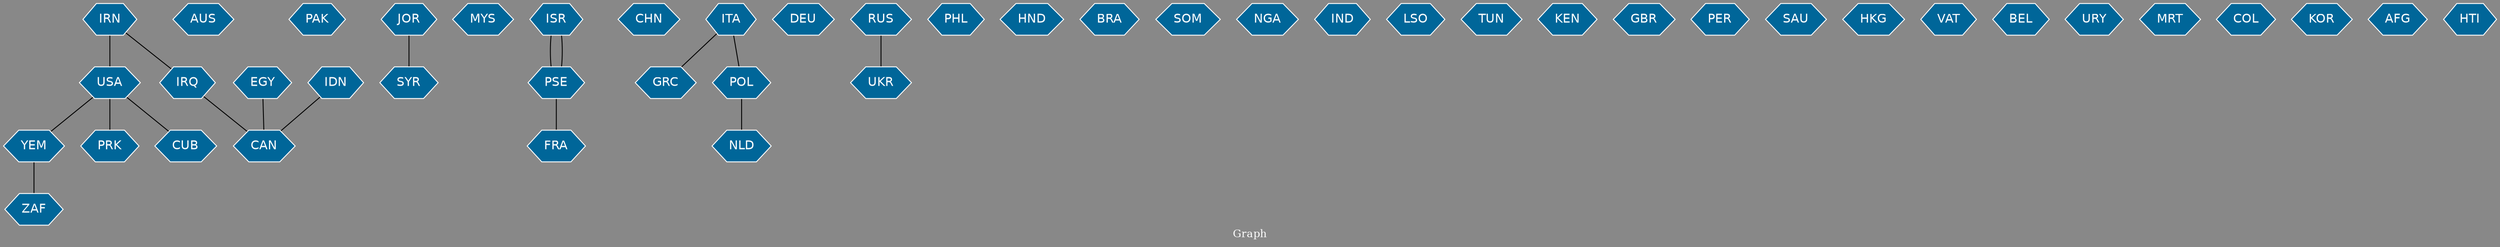 // Countries together in item graph
graph {
	graph [bgcolor="#888888" fontcolor=white fontsize=12 label="Graph" outputorder=edgesfirst overlap=prism]
	node [color=white fillcolor="#006699" fontcolor=white fontname=Helvetica shape=hexagon style=filled]
	edge [arrowhead=open color=black fontcolor=white fontname=Courier fontsize=12]
		USA [label=USA]
		ZAF [label=ZAF]
		AUS [label=AUS]
		CAN [label=CAN]
		PAK [label=PAK]
		YEM [label=YEM]
		JOR [label=JOR]
		IRN [label=IRN]
		IRQ [label=IRQ]
		MYS [label=MYS]
		ISR [label=ISR]
		CHN [label=CHN]
		ITA [label=ITA]
		GRC [label=GRC]
		DEU [label=DEU]
		UKR [label=UKR]
		PHL [label=PHL]
		HND [label=HND]
		RUS [label=RUS]
		BRA [label=BRA]
		SOM [label=SOM]
		PSE [label=PSE]
		EGY [label=EGY]
		NGA [label=NGA]
		IND [label=IND]
		LSO [label=LSO]
		TUN [label=TUN]
		POL [label=POL]
		FRA [label=FRA]
		KEN [label=KEN]
		GBR [label=GBR]
		PER [label=PER]
		IDN [label=IDN]
		PRK [label=PRK]
		SYR [label=SYR]
		SAU [label=SAU]
		HKG [label=HKG]
		CUB [label=CUB]
		VAT [label=VAT]
		BEL [label=BEL]
		URY [label=URY]
		MRT [label=MRT]
		COL [label=COL]
		KOR [label=KOR]
		AFG [label=AFG]
		HTI [label=HTI]
		NLD [label=NLD]
			USA -- YEM [weight=1]
			PSE -- ISR [weight=1]
			PSE -- FRA [weight=1]
			ISR -- PSE [weight=1]
			IRQ -- CAN [weight=1]
			EGY -- CAN [weight=1]
			ITA -- GRC [weight=1]
			YEM -- ZAF [weight=1]
			RUS -- UKR [weight=1]
			IRN -- IRQ [weight=1]
			IDN -- CAN [weight=1]
			USA -- CUB [weight=1]
			ITA -- POL [weight=1]
			IRN -- USA [weight=2]
			POL -- NLD [weight=1]
			JOR -- SYR [weight=1]
			USA -- PRK [weight=2]
}